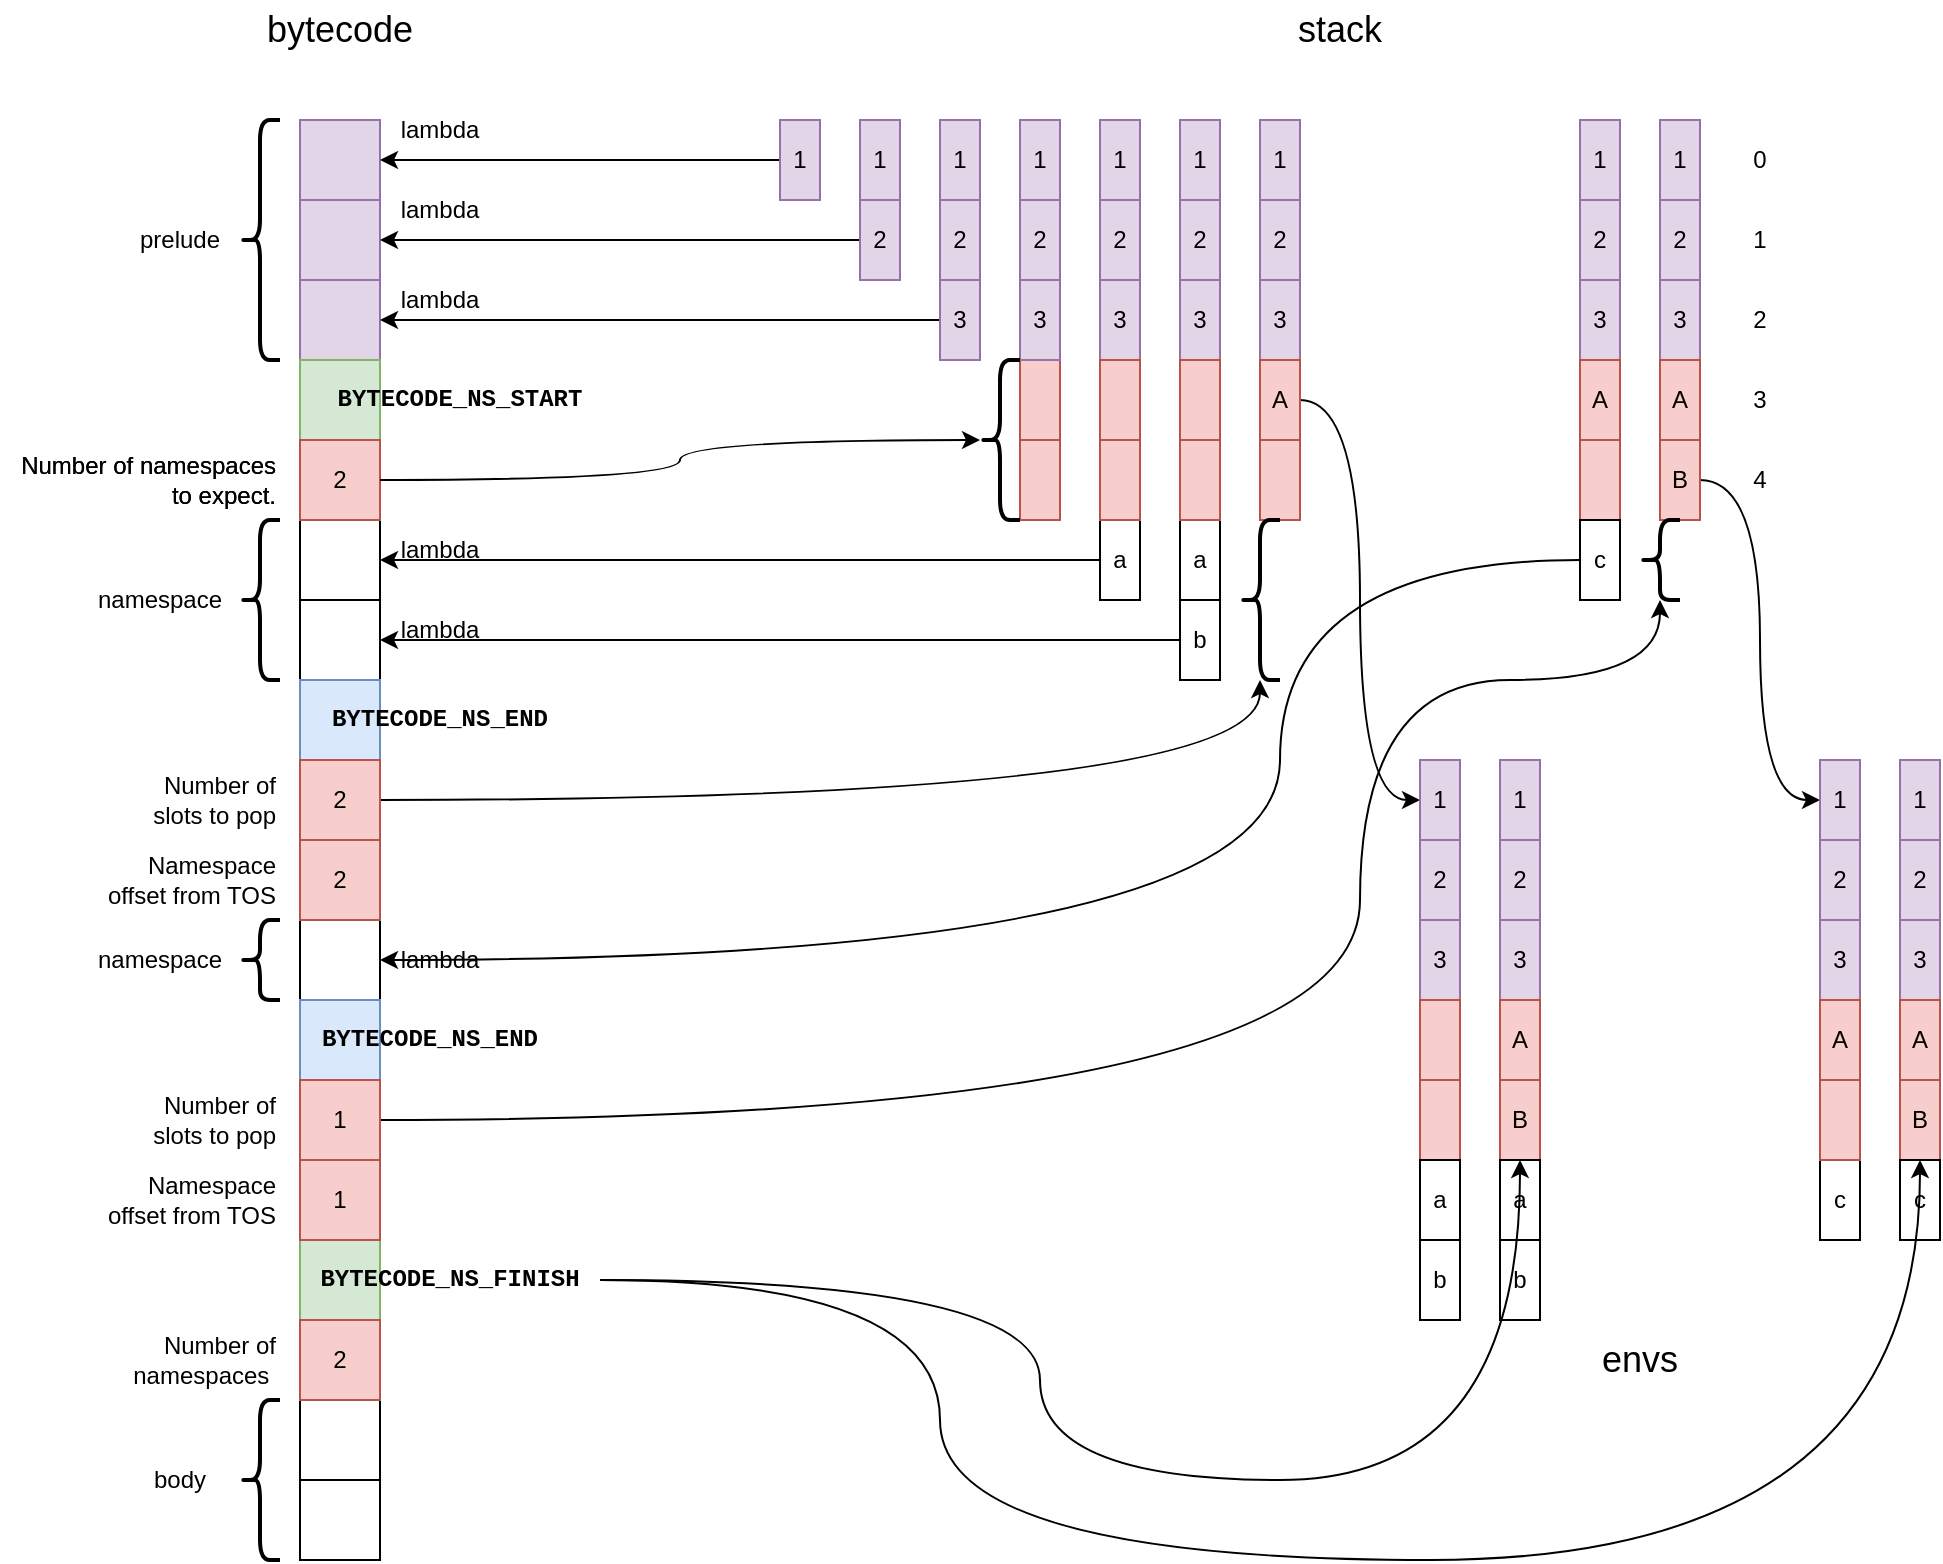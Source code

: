 <mxfile version="21.6.5" type="device">
  <diagram name="Page-1" id="yIDAEztSjo-4_MmFZCgr">
    <mxGraphModel dx="1146" dy="1185" grid="1" gridSize="10" guides="1" tooltips="1" connect="1" arrows="1" fold="1" page="0" pageScale="1" pageWidth="827" pageHeight="1169" math="0" shadow="0">
      <root>
        <mxCell id="0" />
        <mxCell id="1" parent="0" />
        <mxCell id="pXGmpi00mEqz8ZOzGqVF-52" value="" style="rounded=0;whiteSpace=wrap;html=1;fillColor=#f8cecc;strokeColor=#b85450;" parent="1" vertex="1">
          <mxGeometry x="680" y="280" width="20" height="40" as="geometry" />
        </mxCell>
        <mxCell id="pXGmpi00mEqz8ZOzGqVF-50" value="" style="rounded=0;whiteSpace=wrap;html=1;fillColor=#f8cecc;strokeColor=#b85450;" parent="1" vertex="1">
          <mxGeometry x="680" y="240" width="20" height="40" as="geometry" />
        </mxCell>
        <mxCell id="_l_zWiOr1LXKiX0jcyJy-1" value="" style="rounded=0;whiteSpace=wrap;html=1;fillColor=#e1d5e7;strokeColor=#9673a6;" parent="1" vertex="1">
          <mxGeometry x="320" y="120" width="40" height="40" as="geometry" />
        </mxCell>
        <mxCell id="_l_zWiOr1LXKiX0jcyJy-3" value="" style="rounded=0;whiteSpace=wrap;html=1;fillColor=#e1d5e7;strokeColor=#9673a6;" parent="1" vertex="1">
          <mxGeometry x="320" y="160" width="40" height="40" as="geometry" />
        </mxCell>
        <mxCell id="_l_zWiOr1LXKiX0jcyJy-5" value="" style="rounded=0;whiteSpace=wrap;html=1;fillColor=#e1d5e7;strokeColor=#9673a6;" parent="1" vertex="1">
          <mxGeometry x="320" y="200" width="40" height="40" as="geometry" />
        </mxCell>
        <mxCell id="_l_zWiOr1LXKiX0jcyJy-8" value="" style="rounded=0;whiteSpace=wrap;html=1;" parent="1" vertex="1">
          <mxGeometry x="320" y="320" width="40" height="40" as="geometry" />
        </mxCell>
        <mxCell id="_l_zWiOr1LXKiX0jcyJy-10" value="" style="rounded=0;whiteSpace=wrap;html=1;" parent="1" vertex="1">
          <mxGeometry x="320" y="360" width="40" height="40" as="geometry" />
        </mxCell>
        <mxCell id="_l_zWiOr1LXKiX0jcyJy-13" value="" style="rounded=0;whiteSpace=wrap;html=1;fillColor=#dae8fc;strokeColor=#6c8ebf;" parent="1" vertex="1">
          <mxGeometry x="320" y="400" width="40" height="40" as="geometry" />
        </mxCell>
        <mxCell id="_l_zWiOr1LXKiX0jcyJy-15" value="" style="rounded=0;whiteSpace=wrap;html=1;" parent="1" vertex="1">
          <mxGeometry x="320" y="520" width="40" height="40" as="geometry" />
        </mxCell>
        <mxCell id="_l_zWiOr1LXKiX0jcyJy-18" value="" style="rounded=0;whiteSpace=wrap;html=1;fillColor=#dae8fc;strokeColor=#6c8ebf;" parent="1" vertex="1">
          <mxGeometry x="320" y="560" width="40" height="40" as="geometry" />
        </mxCell>
        <mxCell id="_l_zWiOr1LXKiX0jcyJy-19" value="" style="rounded=0;whiteSpace=wrap;html=1;" parent="1" vertex="1">
          <mxGeometry x="320" y="760" width="40" height="40" as="geometry" />
        </mxCell>
        <mxCell id="_l_zWiOr1LXKiX0jcyJy-20" value="" style="rounded=0;whiteSpace=wrap;html=1;" parent="1" vertex="1">
          <mxGeometry x="320" y="800" width="40" height="40" as="geometry" />
        </mxCell>
        <mxCell id="_l_zWiOr1LXKiX0jcyJy-21" value="" style="shape=curlyBracket;whiteSpace=wrap;html=1;rounded=1;labelPosition=left;verticalLabelPosition=middle;align=right;verticalAlign=middle;strokeWidth=2;" parent="1" vertex="1">
          <mxGeometry x="290" y="120" width="20" height="120" as="geometry" />
        </mxCell>
        <mxCell id="_l_zWiOr1LXKiX0jcyJy-22" value="prelude" style="text;html=1;align=center;verticalAlign=middle;whiteSpace=wrap;rounded=0;" parent="1" vertex="1">
          <mxGeometry x="230" y="165" width="60" height="30" as="geometry" />
        </mxCell>
        <mxCell id="_l_zWiOr1LXKiX0jcyJy-24" value="BYTECODE_NS_END" style="text;html=1;align=center;verticalAlign=middle;whiteSpace=wrap;rounded=0;fontFamily=Courier New;fontStyle=1" parent="1" vertex="1">
          <mxGeometry x="320" y="400" width="140" height="40" as="geometry" />
        </mxCell>
        <mxCell id="_l_zWiOr1LXKiX0jcyJy-25" value="" style="shape=curlyBracket;whiteSpace=wrap;html=1;rounded=1;labelPosition=left;verticalLabelPosition=middle;align=right;verticalAlign=middle;strokeWidth=2;" parent="1" vertex="1">
          <mxGeometry x="290" y="320" width="20" height="80" as="geometry" />
        </mxCell>
        <mxCell id="_l_zWiOr1LXKiX0jcyJy-26" value="namespace" style="text;html=1;align=center;verticalAlign=middle;whiteSpace=wrap;rounded=0;" parent="1" vertex="1">
          <mxGeometry x="220" y="345" width="60" height="30" as="geometry" />
        </mxCell>
        <mxCell id="_l_zWiOr1LXKiX0jcyJy-28" value="BYTECODE_NS_END" style="text;html=1;align=center;verticalAlign=middle;whiteSpace=wrap;rounded=0;fontFamily=Courier New;fontStyle=1" parent="1" vertex="1">
          <mxGeometry x="320" y="560" width="130" height="40" as="geometry" />
        </mxCell>
        <mxCell id="_l_zWiOr1LXKiX0jcyJy-30" value="lambda" style="text;html=1;align=center;verticalAlign=middle;whiteSpace=wrap;rounded=0;" parent="1" vertex="1">
          <mxGeometry x="360" y="110" width="60" height="30" as="geometry" />
        </mxCell>
        <mxCell id="_l_zWiOr1LXKiX0jcyJy-32" value="lambda" style="text;html=1;align=center;verticalAlign=middle;whiteSpace=wrap;rounded=0;" parent="1" vertex="1">
          <mxGeometry x="360" y="150" width="60" height="30" as="geometry" />
        </mxCell>
        <mxCell id="_l_zWiOr1LXKiX0jcyJy-34" value="lambda" style="text;html=1;align=center;verticalAlign=middle;whiteSpace=wrap;rounded=0;" parent="1" vertex="1">
          <mxGeometry x="360" y="195" width="60" height="30" as="geometry" />
        </mxCell>
        <mxCell id="_l_zWiOr1LXKiX0jcyJy-36" value="lambda" style="text;html=1;align=center;verticalAlign=middle;whiteSpace=wrap;rounded=0;" parent="1" vertex="1">
          <mxGeometry x="360" y="320" width="60" height="30" as="geometry" />
        </mxCell>
        <mxCell id="_l_zWiOr1LXKiX0jcyJy-38" value="lambda" style="text;html=1;align=center;verticalAlign=middle;whiteSpace=wrap;rounded=0;" parent="1" vertex="1">
          <mxGeometry x="360" y="360" width="60" height="30" as="geometry" />
        </mxCell>
        <mxCell id="_l_zWiOr1LXKiX0jcyJy-39" value="" style="shape=curlyBracket;whiteSpace=wrap;html=1;rounded=1;labelPosition=left;verticalLabelPosition=middle;align=right;verticalAlign=middle;strokeWidth=2;" parent="1" vertex="1">
          <mxGeometry x="290" y="520" width="20" height="40" as="geometry" />
        </mxCell>
        <mxCell id="_l_zWiOr1LXKiX0jcyJy-40" value="namespace" style="text;html=1;align=center;verticalAlign=middle;whiteSpace=wrap;rounded=0;" parent="1" vertex="1">
          <mxGeometry x="220" y="525" width="60" height="30" as="geometry" />
        </mxCell>
        <mxCell id="_l_zWiOr1LXKiX0jcyJy-42" value="lambda" style="text;html=1;align=center;verticalAlign=middle;whiteSpace=wrap;rounded=0;" parent="1" vertex="1">
          <mxGeometry x="360" y="525" width="60" height="30" as="geometry" />
        </mxCell>
        <mxCell id="pXGmpi00mEqz8ZOzGqVF-1" value="stack" style="text;html=1;align=center;verticalAlign=middle;whiteSpace=wrap;rounded=0;fontSize=18;" parent="1" vertex="1">
          <mxGeometry x="810" y="60" width="60" height="30" as="geometry" />
        </mxCell>
        <mxCell id="pXGmpi00mEqz8ZOzGqVF-5" style="edgeStyle=orthogonalEdgeStyle;rounded=0;orthogonalLoop=1;jettySize=auto;html=1;entryX=1;entryY=0.5;entryDx=0;entryDy=0;curved=1;" parent="1" source="pXGmpi00mEqz8ZOzGqVF-2" target="_l_zWiOr1LXKiX0jcyJy-1" edge="1">
          <mxGeometry relative="1" as="geometry" />
        </mxCell>
        <mxCell id="pXGmpi00mEqz8ZOzGqVF-2" value="1" style="rounded=0;whiteSpace=wrap;html=1;fillColor=#e1d5e7;strokeColor=#9673a6;" parent="1" vertex="1">
          <mxGeometry x="560" y="120" width="20" height="40" as="geometry" />
        </mxCell>
        <mxCell id="pXGmpi00mEqz8ZOzGqVF-6" style="edgeStyle=orthogonalEdgeStyle;rounded=0;orthogonalLoop=1;jettySize=auto;html=1;entryX=1;entryY=0.5;entryDx=0;entryDy=0;curved=1;" parent="1" source="pXGmpi00mEqz8ZOzGqVF-3" target="_l_zWiOr1LXKiX0jcyJy-3" edge="1">
          <mxGeometry relative="1" as="geometry" />
        </mxCell>
        <mxCell id="pXGmpi00mEqz8ZOzGqVF-3" value="2" style="rounded=0;whiteSpace=wrap;html=1;fillColor=#e1d5e7;strokeColor=#9673a6;" parent="1" vertex="1">
          <mxGeometry x="600" y="160" width="20" height="40" as="geometry" />
        </mxCell>
        <mxCell id="pXGmpi00mEqz8ZOzGqVF-4" value="1" style="rounded=0;whiteSpace=wrap;html=1;fillColor=#e1d5e7;strokeColor=#9673a6;" parent="1" vertex="1">
          <mxGeometry x="600" y="120" width="20" height="40" as="geometry" />
        </mxCell>
        <mxCell id="pXGmpi00mEqz8ZOzGqVF-7" value="1" style="rounded=0;whiteSpace=wrap;html=1;fillColor=#e1d5e7;strokeColor=#9673a6;" parent="1" vertex="1">
          <mxGeometry x="640" y="120" width="20" height="40" as="geometry" />
        </mxCell>
        <mxCell id="pXGmpi00mEqz8ZOzGqVF-8" value="2" style="rounded=0;whiteSpace=wrap;html=1;fillColor=#e1d5e7;strokeColor=#9673a6;" parent="1" vertex="1">
          <mxGeometry x="640" y="160" width="20" height="40" as="geometry" />
        </mxCell>
        <mxCell id="pXGmpi00mEqz8ZOzGqVF-10" style="edgeStyle=orthogonalEdgeStyle;curved=1;rounded=0;orthogonalLoop=1;jettySize=auto;html=1;entryX=1;entryY=0.5;entryDx=0;entryDy=0;" parent="1" source="pXGmpi00mEqz8ZOzGqVF-9" target="_l_zWiOr1LXKiX0jcyJy-5" edge="1">
          <mxGeometry relative="1" as="geometry" />
        </mxCell>
        <mxCell id="pXGmpi00mEqz8ZOzGqVF-9" value="3" style="rounded=0;whiteSpace=wrap;html=1;fillColor=#e1d5e7;strokeColor=#9673a6;" parent="1" vertex="1">
          <mxGeometry x="640" y="200" width="20" height="40" as="geometry" />
        </mxCell>
        <mxCell id="pXGmpi00mEqz8ZOzGqVF-11" value="1" style="rounded=0;whiteSpace=wrap;html=1;fillColor=#e1d5e7;strokeColor=#9673a6;" parent="1" vertex="1">
          <mxGeometry x="720" y="120" width="20" height="40" as="geometry" />
        </mxCell>
        <mxCell id="pXGmpi00mEqz8ZOzGqVF-12" value="2" style="rounded=0;whiteSpace=wrap;html=1;fillColor=#e1d5e7;strokeColor=#9673a6;" parent="1" vertex="1">
          <mxGeometry x="720" y="160" width="20" height="40" as="geometry" />
        </mxCell>
        <mxCell id="pXGmpi00mEqz8ZOzGqVF-13" value="3" style="rounded=0;whiteSpace=wrap;html=1;fillColor=#e1d5e7;strokeColor=#9673a6;" parent="1" vertex="1">
          <mxGeometry x="720" y="200" width="20" height="40" as="geometry" />
        </mxCell>
        <mxCell id="pXGmpi00mEqz8ZOzGqVF-15" style="edgeStyle=orthogonalEdgeStyle;curved=1;rounded=0;orthogonalLoop=1;jettySize=auto;html=1;entryX=1;entryY=0.5;entryDx=0;entryDy=0;" parent="1" source="pXGmpi00mEqz8ZOzGqVF-14" target="_l_zWiOr1LXKiX0jcyJy-8" edge="1">
          <mxGeometry relative="1" as="geometry" />
        </mxCell>
        <mxCell id="pXGmpi00mEqz8ZOzGqVF-14" value="a" style="rounded=0;whiteSpace=wrap;html=1;" parent="1" vertex="1">
          <mxGeometry x="720" y="320" width="20" height="40" as="geometry" />
        </mxCell>
        <mxCell id="pXGmpi00mEqz8ZOzGqVF-17" value="1" style="rounded=0;whiteSpace=wrap;html=1;fillColor=#e1d5e7;strokeColor=#9673a6;" parent="1" vertex="1">
          <mxGeometry x="760" y="120" width="20" height="40" as="geometry" />
        </mxCell>
        <mxCell id="pXGmpi00mEqz8ZOzGqVF-18" value="2" style="rounded=0;whiteSpace=wrap;html=1;fillColor=#e1d5e7;strokeColor=#9673a6;" parent="1" vertex="1">
          <mxGeometry x="760" y="160" width="20" height="40" as="geometry" />
        </mxCell>
        <mxCell id="pXGmpi00mEqz8ZOzGqVF-19" value="3" style="rounded=0;whiteSpace=wrap;html=1;fillColor=#e1d5e7;strokeColor=#9673a6;" parent="1" vertex="1">
          <mxGeometry x="760" y="200" width="20" height="40" as="geometry" />
        </mxCell>
        <mxCell id="pXGmpi00mEqz8ZOzGqVF-20" value="a" style="rounded=0;whiteSpace=wrap;html=1;" parent="1" vertex="1">
          <mxGeometry x="760" y="320" width="20" height="40" as="geometry" />
        </mxCell>
        <mxCell id="pXGmpi00mEqz8ZOzGqVF-22" style="edgeStyle=orthogonalEdgeStyle;curved=1;rounded=0;orthogonalLoop=1;jettySize=auto;html=1;entryX=1;entryY=0.5;entryDx=0;entryDy=0;" parent="1" source="pXGmpi00mEqz8ZOzGqVF-21" target="_l_zWiOr1LXKiX0jcyJy-10" edge="1">
          <mxGeometry relative="1" as="geometry" />
        </mxCell>
        <mxCell id="pXGmpi00mEqz8ZOzGqVF-21" value="b" style="rounded=0;whiteSpace=wrap;html=1;" parent="1" vertex="1">
          <mxGeometry x="760" y="360" width="20" height="40" as="geometry" />
        </mxCell>
        <mxCell id="pXGmpi00mEqz8ZOzGqVF-23" value="1" style="rounded=0;whiteSpace=wrap;html=1;fillColor=#e1d5e7;strokeColor=#9673a6;" parent="1" vertex="1">
          <mxGeometry x="800" y="120" width="20" height="40" as="geometry" />
        </mxCell>
        <mxCell id="pXGmpi00mEqz8ZOzGqVF-24" value="2" style="rounded=0;whiteSpace=wrap;html=1;fillColor=#e1d5e7;strokeColor=#9673a6;" parent="1" vertex="1">
          <mxGeometry x="800" y="160" width="20" height="40" as="geometry" />
        </mxCell>
        <mxCell id="pXGmpi00mEqz8ZOzGqVF-25" value="3" style="rounded=0;whiteSpace=wrap;html=1;fillColor=#e1d5e7;strokeColor=#9673a6;" parent="1" vertex="1">
          <mxGeometry x="800" y="200" width="20" height="40" as="geometry" />
        </mxCell>
        <mxCell id="pXGmpi00mEqz8ZOzGqVF-34" style="edgeStyle=orthogonalEdgeStyle;curved=1;rounded=0;orthogonalLoop=1;jettySize=auto;html=1;entryX=0;entryY=0.5;entryDx=0;entryDy=0;" parent="1" source="pXGmpi00mEqz8ZOzGqVF-26" target="pXGmpi00mEqz8ZOzGqVF-29" edge="1">
          <mxGeometry relative="1" as="geometry">
            <mxPoint x="880" y="280" as="targetPoint" />
          </mxGeometry>
        </mxCell>
        <mxCell id="pXGmpi00mEqz8ZOzGqVF-26" value="A" style="rounded=0;whiteSpace=wrap;html=1;fillColor=#f8cecc;strokeColor=#b85450;" parent="1" vertex="1">
          <mxGeometry x="800" y="240" width="20" height="40" as="geometry" />
        </mxCell>
        <mxCell id="pXGmpi00mEqz8ZOzGqVF-29" value="1" style="rounded=0;whiteSpace=wrap;html=1;fillColor=#e1d5e7;strokeColor=#9673a6;" parent="1" vertex="1">
          <mxGeometry x="880" y="440" width="20" height="40" as="geometry" />
        </mxCell>
        <mxCell id="pXGmpi00mEqz8ZOzGqVF-30" value="2" style="rounded=0;whiteSpace=wrap;html=1;fillColor=#e1d5e7;strokeColor=#9673a6;" parent="1" vertex="1">
          <mxGeometry x="880" y="480" width="20" height="40" as="geometry" />
        </mxCell>
        <mxCell id="pXGmpi00mEqz8ZOzGqVF-31" value="3" style="rounded=0;whiteSpace=wrap;html=1;fillColor=#e1d5e7;strokeColor=#9673a6;" parent="1" vertex="1">
          <mxGeometry x="880" y="520" width="20" height="40" as="geometry" />
        </mxCell>
        <mxCell id="pXGmpi00mEqz8ZOzGqVF-35" value="" style="rounded=0;whiteSpace=wrap;html=1;fillColor=#d5e8d4;strokeColor=#82b366;" parent="1" vertex="1">
          <mxGeometry x="320" y="240" width="40" height="40" as="geometry" />
        </mxCell>
        <mxCell id="pXGmpi00mEqz8ZOzGqVF-37" value="2" style="rounded=0;whiteSpace=wrap;html=1;fillColor=#f8cecc;strokeColor=#b85450;" parent="1" vertex="1">
          <mxGeometry x="320" y="280" width="40" height="40" as="geometry" />
        </mxCell>
        <mxCell id="pXGmpi00mEqz8ZOzGqVF-39" value="" style="rounded=0;whiteSpace=wrap;html=1;fillColor=#f8cecc;strokeColor=#b85450;" parent="1" vertex="1">
          <mxGeometry x="880" y="600" width="20" height="40" as="geometry" />
        </mxCell>
        <mxCell id="pXGmpi00mEqz8ZOzGqVF-46" value="" style="rounded=0;whiteSpace=wrap;html=1;fillColor=#f8cecc;strokeColor=#b85450;" parent="1" vertex="1">
          <mxGeometry x="720" y="280" width="20" height="40" as="geometry" />
        </mxCell>
        <mxCell id="pXGmpi00mEqz8ZOzGqVF-47" value="1" style="rounded=0;whiteSpace=wrap;html=1;fillColor=#e1d5e7;strokeColor=#9673a6;" parent="1" vertex="1">
          <mxGeometry x="680" y="120" width="20" height="40" as="geometry" />
        </mxCell>
        <mxCell id="pXGmpi00mEqz8ZOzGqVF-48" value="2" style="rounded=0;whiteSpace=wrap;html=1;fillColor=#e1d5e7;strokeColor=#9673a6;" parent="1" vertex="1">
          <mxGeometry x="680" y="160" width="20" height="40" as="geometry" />
        </mxCell>
        <mxCell id="pXGmpi00mEqz8ZOzGqVF-49" value="3" style="rounded=0;whiteSpace=wrap;html=1;fillColor=#e1d5e7;strokeColor=#9673a6;" parent="1" vertex="1">
          <mxGeometry x="680" y="200" width="20" height="40" as="geometry" />
        </mxCell>
        <mxCell id="pXGmpi00mEqz8ZOzGqVF-53" value="bytecode" style="text;html=1;align=center;verticalAlign=middle;whiteSpace=wrap;rounded=0;fontSize=18;" parent="1" vertex="1">
          <mxGeometry x="260" y="60" width="160" height="30" as="geometry" />
        </mxCell>
        <mxCell id="pXGmpi00mEqz8ZOzGqVF-54" value="" style="rounded=0;whiteSpace=wrap;html=1;fillColor=#f8cecc;strokeColor=#b85450;" parent="1" vertex="1">
          <mxGeometry x="720" y="240" width="20" height="40" as="geometry" />
        </mxCell>
        <mxCell id="pXGmpi00mEqz8ZOzGqVF-55" value="" style="rounded=0;whiteSpace=wrap;html=1;fillColor=#f8cecc;strokeColor=#b85450;" parent="1" vertex="1">
          <mxGeometry x="760" y="240" width="20" height="40" as="geometry" />
        </mxCell>
        <mxCell id="pXGmpi00mEqz8ZOzGqVF-56" value="" style="rounded=0;whiteSpace=wrap;html=1;fillColor=#f8cecc;strokeColor=#b85450;" parent="1" vertex="1">
          <mxGeometry x="760" y="280" width="20" height="40" as="geometry" />
        </mxCell>
        <mxCell id="pXGmpi00mEqz8ZOzGqVF-57" value="a" style="rounded=0;whiteSpace=wrap;html=1;" parent="1" vertex="1">
          <mxGeometry x="880" y="640" width="20" height="40" as="geometry" />
        </mxCell>
        <mxCell id="pXGmpi00mEqz8ZOzGqVF-58" value="b" style="rounded=0;whiteSpace=wrap;html=1;" parent="1" vertex="1">
          <mxGeometry x="880" y="680" width="20" height="40" as="geometry" />
        </mxCell>
        <mxCell id="pXGmpi00mEqz8ZOzGqVF-59" value="" style="rounded=0;whiteSpace=wrap;html=1;fillColor=#f8cecc;strokeColor=#b85450;" parent="1" vertex="1">
          <mxGeometry x="800" y="280" width="20" height="40" as="geometry" />
        </mxCell>
        <mxCell id="pXGmpi00mEqz8ZOzGqVF-62" style="edgeStyle=orthogonalEdgeStyle;curved=1;rounded=0;orthogonalLoop=1;jettySize=auto;html=1;entryX=1;entryY=0.5;entryDx=0;entryDy=0;startArrow=classic;startFill=1;endArrow=none;endFill=0;" parent="1" source="pXGmpi00mEqz8ZOzGqVF-61" target="pXGmpi00mEqz8ZOzGqVF-37" edge="1">
          <mxGeometry relative="1" as="geometry" />
        </mxCell>
        <mxCell id="pXGmpi00mEqz8ZOzGqVF-61" value="" style="shape=curlyBracket;whiteSpace=wrap;html=1;rounded=1;labelPosition=left;verticalLabelPosition=middle;align=right;verticalAlign=middle;strokeWidth=2;" parent="1" vertex="1">
          <mxGeometry x="660" y="240" width="20" height="80" as="geometry" />
        </mxCell>
        <mxCell id="pXGmpi00mEqz8ZOzGqVF-66" value="" style="rounded=0;whiteSpace=wrap;html=1;fillColor=#f8cecc;strokeColor=#b85450;" parent="1" vertex="1">
          <mxGeometry x="880" y="560" width="20" height="40" as="geometry" />
        </mxCell>
        <mxCell id="pXGmpi00mEqz8ZOzGqVF-70" value="" style="shape=curlyBracket;whiteSpace=wrap;html=1;rounded=1;labelPosition=left;verticalLabelPosition=middle;align=right;verticalAlign=middle;strokeWidth=2;" parent="1" vertex="1">
          <mxGeometry x="290" y="760" width="20" height="80" as="geometry" />
        </mxCell>
        <mxCell id="pXGmpi00mEqz8ZOzGqVF-71" value="body" style="text;html=1;align=center;verticalAlign=middle;whiteSpace=wrap;rounded=0;" parent="1" vertex="1">
          <mxGeometry x="230" y="785" width="60" height="30" as="geometry" />
        </mxCell>
        <mxCell id="pXGmpi00mEqz8ZOzGqVF-72" value="envs" style="text;html=1;align=center;verticalAlign=middle;whiteSpace=wrap;rounded=0;fontSize=18;" parent="1" vertex="1">
          <mxGeometry x="970" y="725" width="40" height="30" as="geometry" />
        </mxCell>
        <mxCell id="pXGmpi00mEqz8ZOzGqVF-73" value="1" style="rounded=0;whiteSpace=wrap;html=1;fillColor=#e1d5e7;strokeColor=#9673a6;" parent="1" vertex="1">
          <mxGeometry x="960" y="120" width="20" height="40" as="geometry" />
        </mxCell>
        <mxCell id="pXGmpi00mEqz8ZOzGqVF-74" value="2" style="rounded=0;whiteSpace=wrap;html=1;fillColor=#e1d5e7;strokeColor=#9673a6;" parent="1" vertex="1">
          <mxGeometry x="960" y="160" width="20" height="40" as="geometry" />
        </mxCell>
        <mxCell id="pXGmpi00mEqz8ZOzGqVF-75" value="3" style="rounded=0;whiteSpace=wrap;html=1;fillColor=#e1d5e7;strokeColor=#9673a6;" parent="1" vertex="1">
          <mxGeometry x="960" y="200" width="20" height="40" as="geometry" />
        </mxCell>
        <mxCell id="pXGmpi00mEqz8ZOzGqVF-76" value="A" style="rounded=0;whiteSpace=wrap;html=1;fillColor=#f8cecc;strokeColor=#b85450;" parent="1" vertex="1">
          <mxGeometry x="960" y="240" width="20" height="40" as="geometry" />
        </mxCell>
        <mxCell id="pXGmpi00mEqz8ZOzGqVF-77" value="" style="rounded=0;whiteSpace=wrap;html=1;fillColor=#f8cecc;strokeColor=#b85450;" parent="1" vertex="1">
          <mxGeometry x="960" y="280" width="20" height="40" as="geometry" />
        </mxCell>
        <mxCell id="pXGmpi00mEqz8ZOzGqVF-79" style="edgeStyle=orthogonalEdgeStyle;curved=1;rounded=0;orthogonalLoop=1;jettySize=auto;html=1;" parent="1" source="pXGmpi00mEqz8ZOzGqVF-78" target="_l_zWiOr1LXKiX0jcyJy-15" edge="1">
          <mxGeometry relative="1" as="geometry">
            <Array as="points">
              <mxPoint x="810" y="340" />
              <mxPoint x="810" y="540" />
            </Array>
          </mxGeometry>
        </mxCell>
        <mxCell id="pXGmpi00mEqz8ZOzGqVF-78" value="c" style="rounded=0;whiteSpace=wrap;html=1;" parent="1" vertex="1">
          <mxGeometry x="960" y="320" width="20" height="40" as="geometry" />
        </mxCell>
        <mxCell id="pXGmpi00mEqz8ZOzGqVF-80" value="1" style="rounded=0;whiteSpace=wrap;html=1;fillColor=#e1d5e7;strokeColor=#9673a6;" parent="1" vertex="1">
          <mxGeometry x="1000" y="120" width="20" height="40" as="geometry" />
        </mxCell>
        <mxCell id="pXGmpi00mEqz8ZOzGqVF-81" value="2" style="rounded=0;whiteSpace=wrap;html=1;fillColor=#e1d5e7;strokeColor=#9673a6;" parent="1" vertex="1">
          <mxGeometry x="1000" y="160" width="20" height="40" as="geometry" />
        </mxCell>
        <mxCell id="pXGmpi00mEqz8ZOzGqVF-82" value="3" style="rounded=0;whiteSpace=wrap;html=1;fillColor=#e1d5e7;strokeColor=#9673a6;" parent="1" vertex="1">
          <mxGeometry x="1000" y="200" width="20" height="40" as="geometry" />
        </mxCell>
        <mxCell id="pXGmpi00mEqz8ZOzGqVF-83" value="A" style="rounded=0;whiteSpace=wrap;html=1;fillColor=#f8cecc;strokeColor=#b85450;" parent="1" vertex="1">
          <mxGeometry x="1000" y="240" width="20" height="40" as="geometry" />
        </mxCell>
        <mxCell id="pXGmpi00mEqz8ZOzGqVF-93" style="edgeStyle=orthogonalEdgeStyle;curved=1;rounded=0;orthogonalLoop=1;jettySize=auto;html=1;entryX=0;entryY=0.5;entryDx=0;entryDy=0;" parent="1" source="pXGmpi00mEqz8ZOzGqVF-85" target="pXGmpi00mEqz8ZOzGqVF-86" edge="1">
          <mxGeometry relative="1" as="geometry" />
        </mxCell>
        <mxCell id="pXGmpi00mEqz8ZOzGqVF-85" value="B" style="rounded=0;whiteSpace=wrap;html=1;fillColor=#f8cecc;strokeColor=#b85450;" parent="1" vertex="1">
          <mxGeometry x="1000" y="280" width="20" height="40" as="geometry" />
        </mxCell>
        <mxCell id="pXGmpi00mEqz8ZOzGqVF-86" value="1" style="rounded=0;whiteSpace=wrap;html=1;fillColor=#e1d5e7;strokeColor=#9673a6;" parent="1" vertex="1">
          <mxGeometry x="1080" y="440" width="20" height="40" as="geometry" />
        </mxCell>
        <mxCell id="pXGmpi00mEqz8ZOzGqVF-87" value="2" style="rounded=0;whiteSpace=wrap;html=1;fillColor=#e1d5e7;strokeColor=#9673a6;" parent="1" vertex="1">
          <mxGeometry x="1080" y="480" width="20" height="40" as="geometry" />
        </mxCell>
        <mxCell id="pXGmpi00mEqz8ZOzGqVF-88" value="3" style="rounded=0;whiteSpace=wrap;html=1;fillColor=#e1d5e7;strokeColor=#9673a6;" parent="1" vertex="1">
          <mxGeometry x="1080" y="520" width="20" height="40" as="geometry" />
        </mxCell>
        <mxCell id="pXGmpi00mEqz8ZOzGqVF-89" value="A" style="rounded=0;whiteSpace=wrap;html=1;fillColor=#f8cecc;strokeColor=#b85450;" parent="1" vertex="1">
          <mxGeometry x="1080" y="560" width="20" height="40" as="geometry" />
        </mxCell>
        <mxCell id="pXGmpi00mEqz8ZOzGqVF-91" value="c" style="rounded=0;whiteSpace=wrap;html=1;" parent="1" vertex="1">
          <mxGeometry x="1080" y="640" width="20" height="40" as="geometry" />
        </mxCell>
        <mxCell id="pXGmpi00mEqz8ZOzGqVF-92" value="" style="rounded=0;whiteSpace=wrap;html=1;fillColor=#f8cecc;strokeColor=#b85450;" parent="1" vertex="1">
          <mxGeometry x="1080" y="600" width="20" height="40" as="geometry" />
        </mxCell>
        <mxCell id="PpCb7u349MtG7CTALe52-13" style="edgeStyle=orthogonalEdgeStyle;rounded=0;orthogonalLoop=1;jettySize=auto;html=1;entryX=0.5;entryY=1;entryDx=0;entryDy=0;curved=1;" parent="1" source="PpCb7u349MtG7CTALe52-1" target="PpCb7u349MtG7CTALe52-12" edge="1">
          <mxGeometry relative="1" as="geometry" />
        </mxCell>
        <mxCell id="PpCb7u349MtG7CTALe52-1" value="2" style="rounded=0;whiteSpace=wrap;html=1;fillColor=#f8cecc;strokeColor=#b85450;" parent="1" vertex="1">
          <mxGeometry x="320" y="440" width="40" height="40" as="geometry" />
        </mxCell>
        <mxCell id="PpCb7u349MtG7CTALe52-15" style="edgeStyle=orthogonalEdgeStyle;rounded=0;orthogonalLoop=1;jettySize=auto;html=1;entryX=0.5;entryY=1;entryDx=0;entryDy=0;curved=1;" parent="1" source="PpCb7u349MtG7CTALe52-2" target="PpCb7u349MtG7CTALe52-14" edge="1">
          <mxGeometry relative="1" as="geometry">
            <Array as="points">
              <mxPoint x="850" y="620" />
              <mxPoint x="850" y="400" />
              <mxPoint x="1000" y="400" />
            </Array>
          </mxGeometry>
        </mxCell>
        <mxCell id="PpCb7u349MtG7CTALe52-2" value="1" style="rounded=0;whiteSpace=wrap;html=1;fillColor=#f8cecc;strokeColor=#b85450;" parent="1" vertex="1">
          <mxGeometry x="320" y="600" width="40" height="40" as="geometry" />
        </mxCell>
        <mxCell id="PpCb7u349MtG7CTALe52-3" value="Number of slots to pop" style="text;html=1;strokeColor=none;fillColor=none;align=right;verticalAlign=middle;whiteSpace=wrap;rounded=0;" parent="1" vertex="1">
          <mxGeometry x="240" y="445" width="70" height="30" as="geometry" />
        </mxCell>
        <mxCell id="PpCb7u349MtG7CTALe52-4" value="Number of namespaces to expect." style="text;html=1;strokeColor=none;fillColor=none;align=right;verticalAlign=middle;whiteSpace=wrap;rounded=0;" parent="1" vertex="1">
          <mxGeometry x="170" y="285" width="140" height="30" as="geometry" />
        </mxCell>
        <mxCell id="PpCb7u349MtG7CTALe52-6" value="" style="rounded=0;whiteSpace=wrap;html=1;fillColor=#d5e8d4;strokeColor=#82b366;" parent="1" vertex="1">
          <mxGeometry x="320" y="680" width="40" height="40" as="geometry" />
        </mxCell>
        <mxCell id="PpCb7u349MtG7CTALe52-5" value="BYTECODE_NS_FINISH" style="text;html=1;align=center;verticalAlign=middle;whiteSpace=wrap;rounded=0;fontFamily=Courier New;fontStyle=1" parent="1" vertex="1">
          <mxGeometry x="320" y="680" width="150" height="40" as="geometry" />
        </mxCell>
        <mxCell id="pXGmpi00mEqz8ZOzGqVF-36" value="BYTECODE_NS_START" style="text;html=1;align=center;verticalAlign=middle;whiteSpace=wrap;rounded=0;fontFamily=Courier New;fontStyle=1" parent="1" vertex="1">
          <mxGeometry x="320" y="240" width="160" height="40" as="geometry" />
        </mxCell>
        <mxCell id="PpCb7u349MtG7CTALe52-10" value="Number of namespaces to expect." style="text;html=1;strokeColor=none;fillColor=none;align=right;verticalAlign=middle;whiteSpace=wrap;rounded=0;" parent="1" vertex="1">
          <mxGeometry x="170" y="285" width="140" height="30" as="geometry" />
        </mxCell>
        <mxCell id="PpCb7u349MtG7CTALe52-12" value="" style="shape=curlyBracket;whiteSpace=wrap;html=1;rounded=1;labelPosition=left;verticalLabelPosition=middle;align=right;verticalAlign=middle;strokeWidth=2;" parent="1" vertex="1">
          <mxGeometry x="790" y="320" width="20" height="80" as="geometry" />
        </mxCell>
        <mxCell id="PpCb7u349MtG7CTALe52-14" value="" style="shape=curlyBracket;whiteSpace=wrap;html=1;rounded=1;labelPosition=left;verticalLabelPosition=middle;align=right;verticalAlign=middle;strokeWidth=2;" parent="1" vertex="1">
          <mxGeometry x="990" y="320" width="20" height="40" as="geometry" />
        </mxCell>
        <mxCell id="PpCb7u349MtG7CTALe52-16" value="Number of slots to pop" style="text;html=1;strokeColor=none;fillColor=none;align=right;verticalAlign=middle;whiteSpace=wrap;rounded=0;" parent="1" vertex="1">
          <mxGeometry x="240" y="605" width="70" height="30" as="geometry" />
        </mxCell>
        <mxCell id="PpCb7u349MtG7CTALe52-17" value="1" style="rounded=0;whiteSpace=wrap;html=1;fillColor=#e1d5e7;strokeColor=#9673a6;" parent="1" vertex="1">
          <mxGeometry x="920" y="440" width="20" height="40" as="geometry" />
        </mxCell>
        <mxCell id="PpCb7u349MtG7CTALe52-18" value="2" style="rounded=0;whiteSpace=wrap;html=1;fillColor=#e1d5e7;strokeColor=#9673a6;" parent="1" vertex="1">
          <mxGeometry x="920" y="480" width="20" height="40" as="geometry" />
        </mxCell>
        <mxCell id="PpCb7u349MtG7CTALe52-19" value="3" style="rounded=0;whiteSpace=wrap;html=1;fillColor=#e1d5e7;strokeColor=#9673a6;" parent="1" vertex="1">
          <mxGeometry x="920" y="520" width="20" height="40" as="geometry" />
        </mxCell>
        <mxCell id="PpCb7u349MtG7CTALe52-20" value="B" style="rounded=0;whiteSpace=wrap;html=1;fillColor=#f8cecc;strokeColor=#b85450;" parent="1" vertex="1">
          <mxGeometry x="920" y="600" width="20" height="40" as="geometry" />
        </mxCell>
        <mxCell id="PpCb7u349MtG7CTALe52-21" value="a" style="rounded=0;whiteSpace=wrap;html=1;" parent="1" vertex="1">
          <mxGeometry x="920" y="640" width="20" height="40" as="geometry" />
        </mxCell>
        <mxCell id="PpCb7u349MtG7CTALe52-22" value="b" style="rounded=0;whiteSpace=wrap;html=1;" parent="1" vertex="1">
          <mxGeometry x="920" y="680" width="20" height="40" as="geometry" />
        </mxCell>
        <mxCell id="PpCb7u349MtG7CTALe52-23" value="A" style="rounded=0;whiteSpace=wrap;html=1;fillColor=#f8cecc;strokeColor=#b85450;" parent="1" vertex="1">
          <mxGeometry x="920" y="560" width="20" height="40" as="geometry" />
        </mxCell>
        <mxCell id="PpCb7u349MtG7CTALe52-24" value="1" style="rounded=0;whiteSpace=wrap;html=1;fillColor=#e1d5e7;strokeColor=#9673a6;" parent="1" vertex="1">
          <mxGeometry x="1120" y="440" width="20" height="40" as="geometry" />
        </mxCell>
        <mxCell id="PpCb7u349MtG7CTALe52-25" value="2" style="rounded=0;whiteSpace=wrap;html=1;fillColor=#e1d5e7;strokeColor=#9673a6;" parent="1" vertex="1">
          <mxGeometry x="1120" y="480" width="20" height="40" as="geometry" />
        </mxCell>
        <mxCell id="PpCb7u349MtG7CTALe52-26" value="3" style="rounded=0;whiteSpace=wrap;html=1;fillColor=#e1d5e7;strokeColor=#9673a6;" parent="1" vertex="1">
          <mxGeometry x="1120" y="520" width="20" height="40" as="geometry" />
        </mxCell>
        <mxCell id="PpCb7u349MtG7CTALe52-27" value="B" style="rounded=0;whiteSpace=wrap;html=1;fillColor=#f8cecc;strokeColor=#b85450;" parent="1" vertex="1">
          <mxGeometry x="1120" y="600" width="20" height="40" as="geometry" />
        </mxCell>
        <mxCell id="PpCb7u349MtG7CTALe52-28" value="c" style="rounded=0;whiteSpace=wrap;html=1;" parent="1" vertex="1">
          <mxGeometry x="1120" y="640" width="20" height="40" as="geometry" />
        </mxCell>
        <mxCell id="PpCb7u349MtG7CTALe52-29" value="A" style="rounded=0;whiteSpace=wrap;html=1;fillColor=#f8cecc;strokeColor=#b85450;" parent="1" vertex="1">
          <mxGeometry x="1120" y="560" width="20" height="40" as="geometry" />
        </mxCell>
        <mxCell id="PpCb7u349MtG7CTALe52-30" style="edgeStyle=orthogonalEdgeStyle;rounded=0;orthogonalLoop=1;jettySize=auto;html=1;entryX=0.5;entryY=0;entryDx=0;entryDy=0;curved=1;" parent="1" source="PpCb7u349MtG7CTALe52-5" target="PpCb7u349MtG7CTALe52-21" edge="1">
          <mxGeometry relative="1" as="geometry">
            <Array as="points">
              <mxPoint x="690" y="700" />
              <mxPoint x="690" y="800" />
              <mxPoint x="930" y="800" />
            </Array>
          </mxGeometry>
        </mxCell>
        <mxCell id="PpCb7u349MtG7CTALe52-31" style="edgeStyle=orthogonalEdgeStyle;rounded=0;orthogonalLoop=1;jettySize=auto;html=1;entryX=0.5;entryY=0;entryDx=0;entryDy=0;curved=1;" parent="1" source="PpCb7u349MtG7CTALe52-5" target="PpCb7u349MtG7CTALe52-28" edge="1">
          <mxGeometry relative="1" as="geometry">
            <Array as="points">
              <mxPoint x="640" y="700" />
              <mxPoint x="640" y="840" />
              <mxPoint x="1130" y="840" />
            </Array>
          </mxGeometry>
        </mxCell>
        <mxCell id="PpCb7u349MtG7CTALe52-32" value="2" style="rounded=0;whiteSpace=wrap;html=1;fillColor=#f8cecc;strokeColor=#b85450;" parent="1" vertex="1">
          <mxGeometry x="320" y="480" width="40" height="40" as="geometry" />
        </mxCell>
        <mxCell id="PpCb7u349MtG7CTALe52-33" value="Namespace offset from TOS" style="text;html=1;strokeColor=none;fillColor=none;align=right;verticalAlign=middle;whiteSpace=wrap;rounded=0;" parent="1" vertex="1">
          <mxGeometry x="220" y="485" width="90" height="30" as="geometry" />
        </mxCell>
        <mxCell id="PpCb7u349MtG7CTALe52-34" value="1" style="rounded=0;whiteSpace=wrap;html=1;fillColor=#f8cecc;strokeColor=#b85450;" parent="1" vertex="1">
          <mxGeometry x="320" y="640" width="40" height="40" as="geometry" />
        </mxCell>
        <mxCell id="PpCb7u349MtG7CTALe52-36" value="0" style="text;html=1;strokeColor=none;fillColor=none;align=center;verticalAlign=middle;whiteSpace=wrap;rounded=0;" parent="1" vertex="1">
          <mxGeometry x="1040" y="120" width="20" height="40" as="geometry" />
        </mxCell>
        <mxCell id="PpCb7u349MtG7CTALe52-37" value="1" style="text;html=1;strokeColor=none;fillColor=none;align=center;verticalAlign=middle;whiteSpace=wrap;rounded=0;" parent="1" vertex="1">
          <mxGeometry x="1040" y="160" width="20" height="40" as="geometry" />
        </mxCell>
        <mxCell id="PpCb7u349MtG7CTALe52-38" value="2" style="text;html=1;strokeColor=none;fillColor=none;align=center;verticalAlign=middle;whiteSpace=wrap;rounded=0;" parent="1" vertex="1">
          <mxGeometry x="1040" y="200" width="20" height="40" as="geometry" />
        </mxCell>
        <mxCell id="PpCb7u349MtG7CTALe52-39" value="3" style="text;html=1;strokeColor=none;fillColor=none;align=center;verticalAlign=middle;whiteSpace=wrap;rounded=0;" parent="1" vertex="1">
          <mxGeometry x="1040" y="240" width="20" height="40" as="geometry" />
        </mxCell>
        <mxCell id="PpCb7u349MtG7CTALe52-40" value="4" style="text;html=1;strokeColor=none;fillColor=none;align=center;verticalAlign=middle;whiteSpace=wrap;rounded=0;" parent="1" vertex="1">
          <mxGeometry x="1040" y="280" width="20" height="40" as="geometry" />
        </mxCell>
        <mxCell id="PpCb7u349MtG7CTALe52-41" value="2" style="rounded=0;whiteSpace=wrap;html=1;fillColor=#f8cecc;strokeColor=#b85450;" parent="1" vertex="1">
          <mxGeometry x="320" y="720" width="40" height="40" as="geometry" />
        </mxCell>
        <mxCell id="PpCb7u349MtG7CTALe52-42" value="Number of namespaces&amp;nbsp;" style="text;html=1;strokeColor=none;fillColor=none;align=right;verticalAlign=middle;whiteSpace=wrap;rounded=0;" parent="1" vertex="1">
          <mxGeometry x="230" y="725" width="80" height="30" as="geometry" />
        </mxCell>
        <mxCell id="lr1bdg0yy20Js8qpLIee-1" value="Namespace offset from TOS" style="text;html=1;strokeColor=none;fillColor=none;align=right;verticalAlign=middle;whiteSpace=wrap;rounded=0;" parent="1" vertex="1">
          <mxGeometry x="220" y="645" width="90" height="30" as="geometry" />
        </mxCell>
      </root>
    </mxGraphModel>
  </diagram>
</mxfile>
